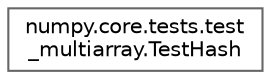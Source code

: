 digraph "Graphical Class Hierarchy"
{
 // LATEX_PDF_SIZE
  bgcolor="transparent";
  edge [fontname=Helvetica,fontsize=10,labelfontname=Helvetica,labelfontsize=10];
  node [fontname=Helvetica,fontsize=10,shape=box,height=0.2,width=0.4];
  rankdir="LR";
  Node0 [id="Node000000",label="numpy.core.tests.test\l_multiarray.TestHash",height=0.2,width=0.4,color="grey40", fillcolor="white", style="filled",URL="$d5/d8a/classnumpy_1_1core_1_1tests_1_1test__multiarray_1_1TestHash.html",tooltip=" "];
}
